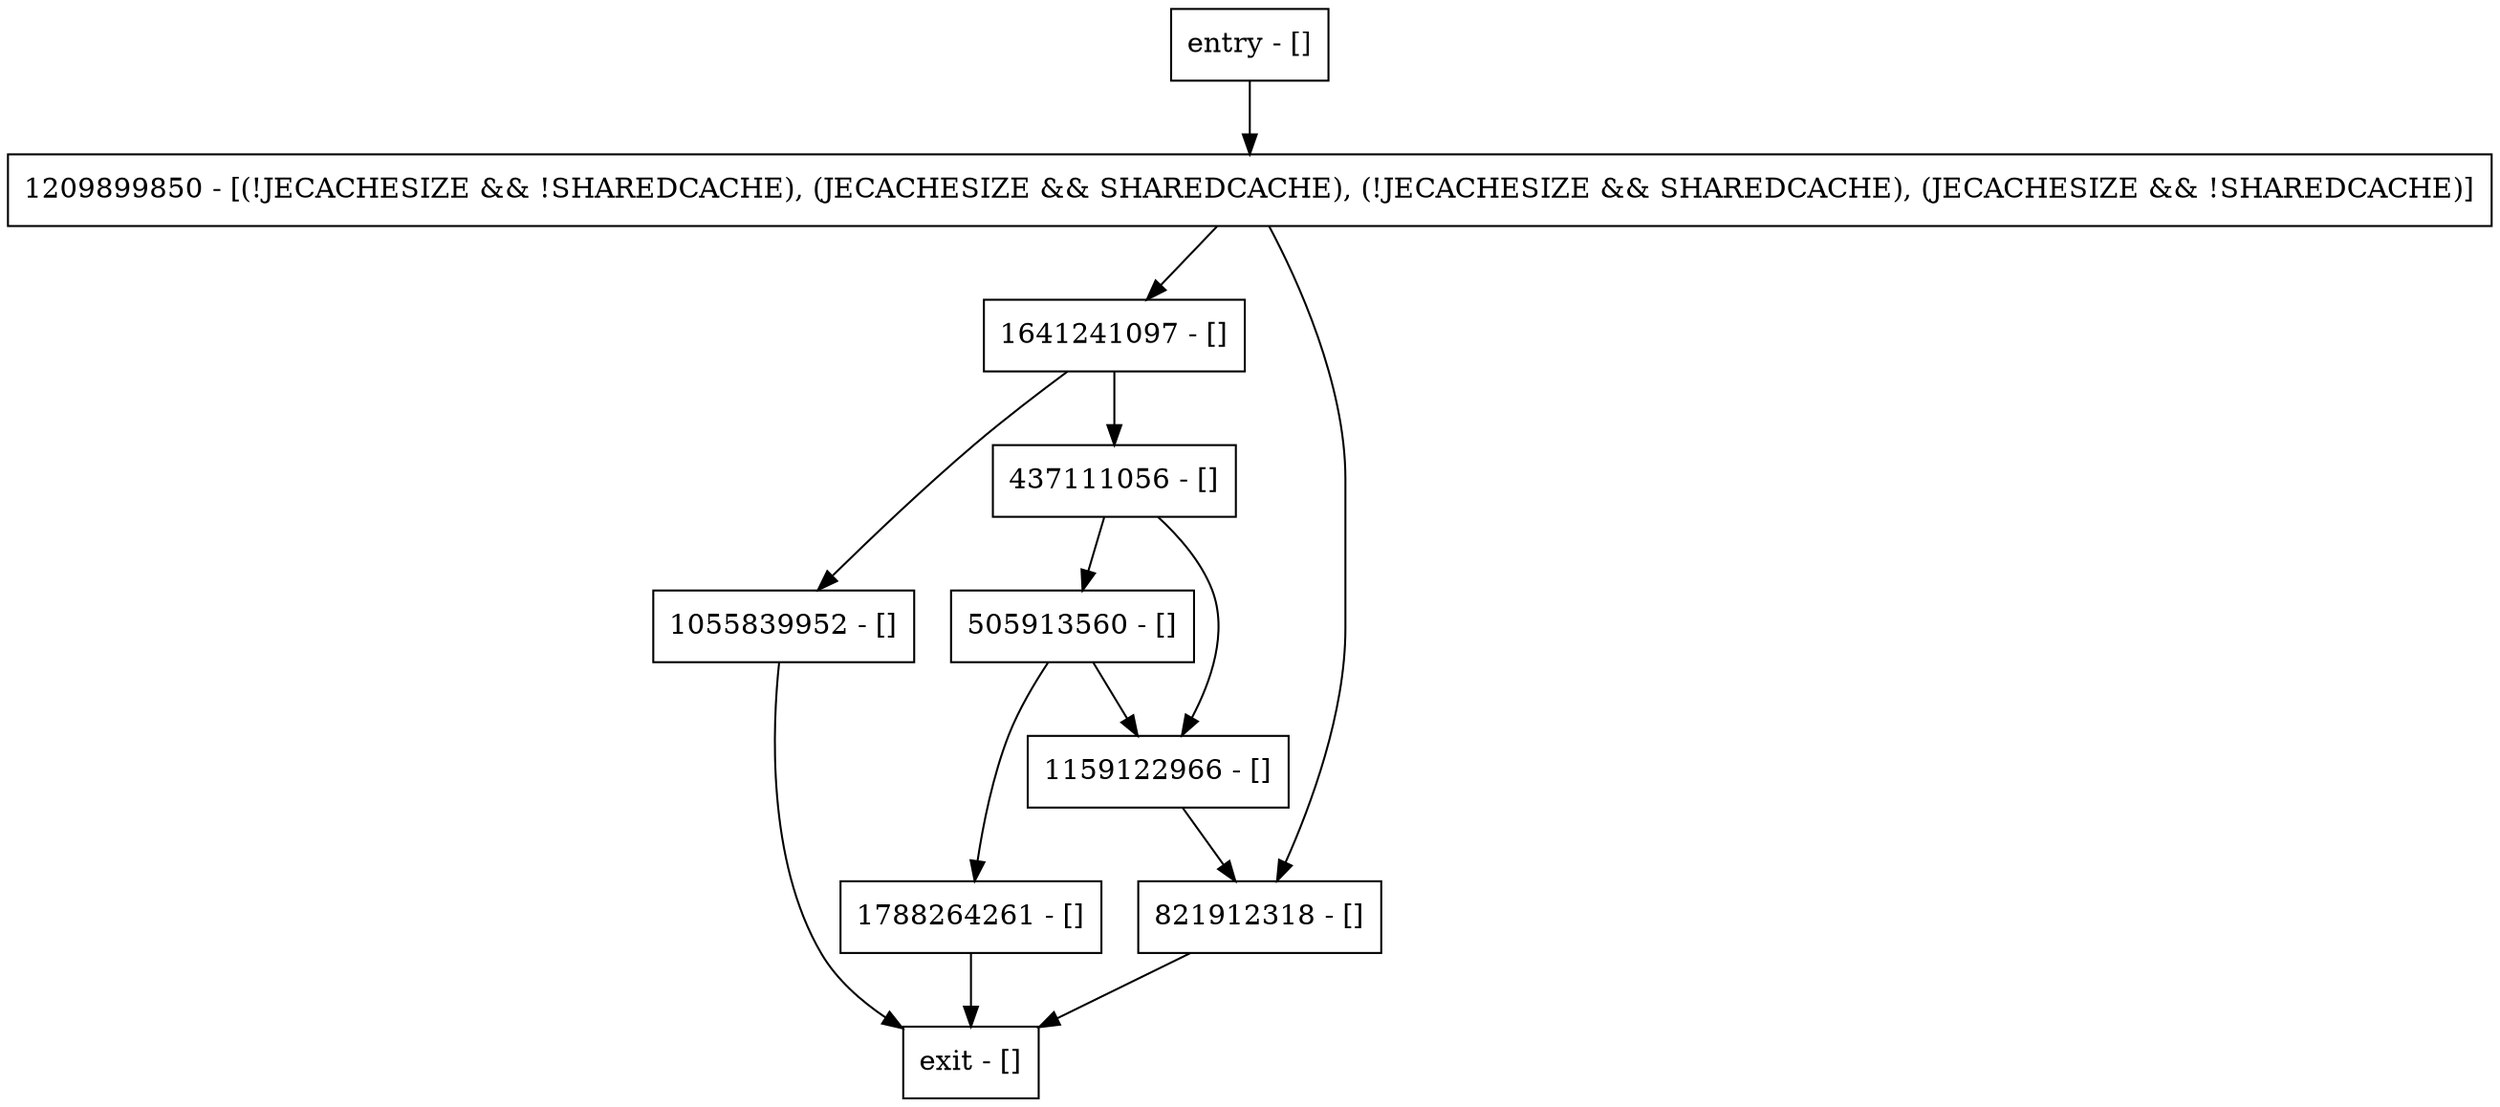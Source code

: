 digraph finishAdditionOfSharedCacheEnv {
node [shape=record];
1209899850 [label="1209899850 - [(!JECACHESIZE && !SHAREDCACHE), (JECACHESIZE && SHAREDCACHE), (!JECACHESIZE && SHAREDCACHE), (JECACHESIZE && !SHAREDCACHE)]"];
entry [label="entry - []"];
exit [label="exit - []"];
505913560 [label="505913560 - []"];
1641241097 [label="1641241097 - []"];
1055839952 [label="1055839952 - []"];
1159122966 [label="1159122966 - []"];
821912318 [label="821912318 - []"];
1788264261 [label="1788264261 - []"];
437111056 [label="437111056 - []"];
entry;
exit;
1209899850 -> 1641241097;
1209899850 -> 821912318;
entry -> 1209899850;
505913560 -> 1159122966;
505913560 -> 1788264261;
1641241097 -> 1055839952;
1641241097 -> 437111056;
1055839952 -> exit;
1159122966 -> 821912318;
821912318 -> exit;
1788264261 -> exit;
437111056 -> 505913560;
437111056 -> 1159122966;
}
